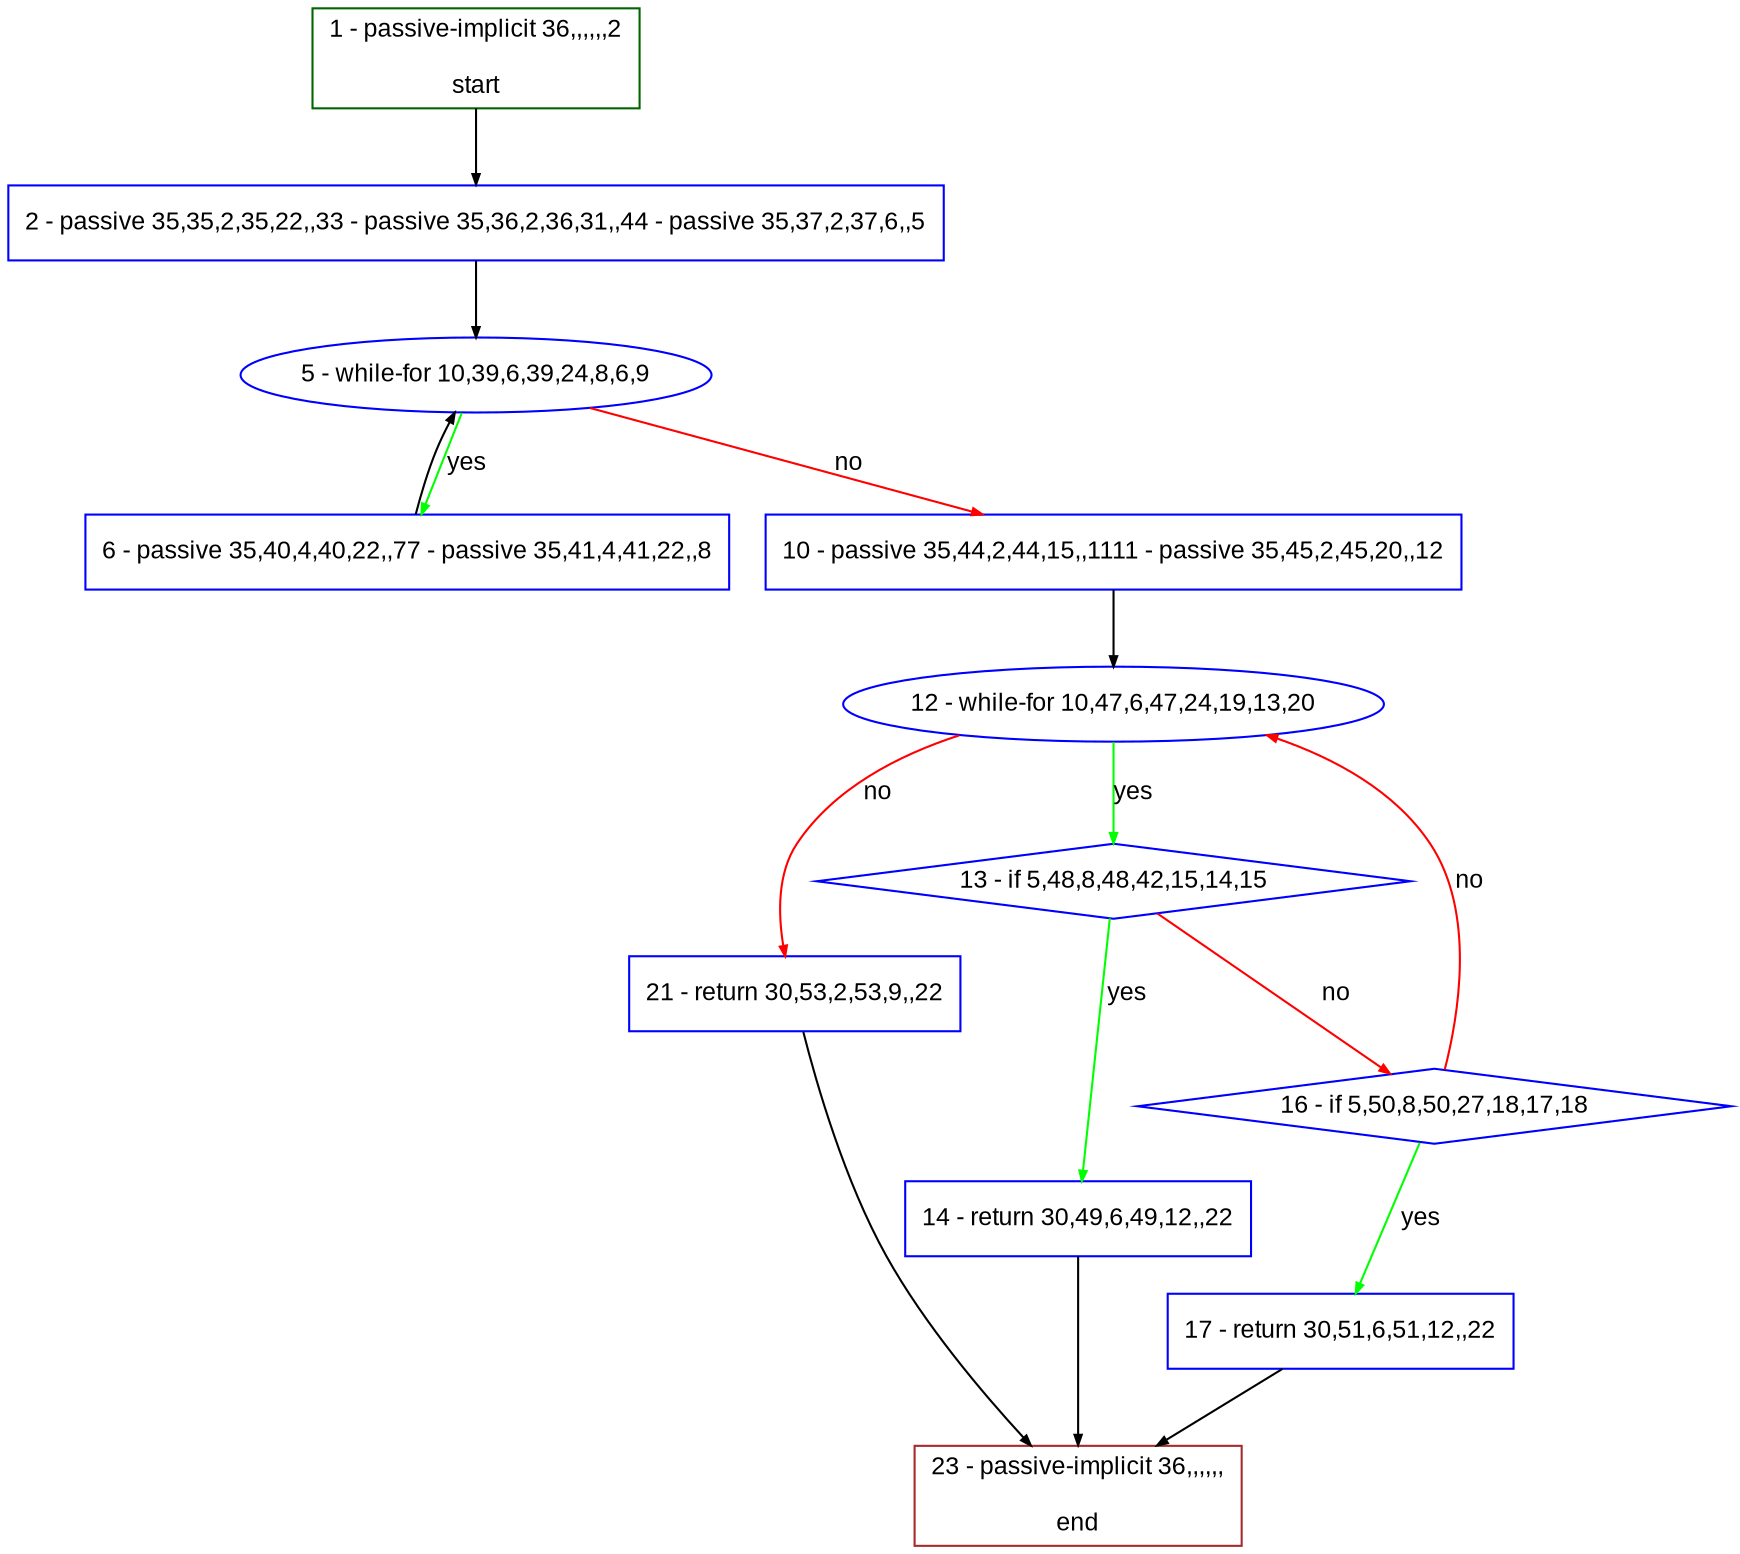 digraph "" {
  graph [bgcolor="white", fillcolor="#FFFFCC", pack="true", packmode="clust", fontname="Arial", label="", fontsize="12", compound="true", style="rounded,filled"];
  node [node_initialized="no", fillcolor="white", fontname="Arial", label="", color="grey", fontsize="12", fixedsize="false", compound="true", shape="rectangle", style="filled"];
  edge [arrowtail="none", lhead="", fontcolor="black", fontname="Arial", label="", color="black", fontsize="12", arrowhead="normal", arrowsize="0.5", compound="true", ltail="", dir="forward"];
  __N1 [fillcolor="#ffffff", label="2 - passive 35,35,2,35,22,,33 - passive 35,36,2,36,31,,44 - passive 35,37,2,37,6,,5", color="#0000ff", shape="box", style="filled"];
  __N2 [fillcolor="#ffffff", label="1 - passive-implicit 36,,,,,,2\n\nstart", color="#006400", shape="box", style="filled"];
  __N3 [fillcolor="#ffffff", label="5 - while-for 10,39,6,39,24,8,6,9", color="#0000ff", shape="oval", style="filled"];
  __N4 [fillcolor="#ffffff", label="6 - passive 35,40,4,40,22,,77 - passive 35,41,4,41,22,,8", color="#0000ff", shape="box", style="filled"];
  __N5 [fillcolor="#ffffff", label="10 - passive 35,44,2,44,15,,1111 - passive 35,45,2,45,20,,12", color="#0000ff", shape="box", style="filled"];
  __N6 [fillcolor="#ffffff", label="12 - while-for 10,47,6,47,24,19,13,20", color="#0000ff", shape="oval", style="filled"];
  __N7 [fillcolor="#ffffff", label="13 - if 5,48,8,48,42,15,14,15", color="#0000ff", shape="diamond", style="filled"];
  __N8 [fillcolor="#ffffff", label="21 - return 30,53,2,53,9,,22", color="#0000ff", shape="box", style="filled"];
  __N9 [fillcolor="#ffffff", label="14 - return 30,49,6,49,12,,22", color="#0000ff", shape="box", style="filled"];
  __N10 [fillcolor="#ffffff", label="16 - if 5,50,8,50,27,18,17,18", color="#0000ff", shape="diamond", style="filled"];
  __N11 [fillcolor="#ffffff", label="23 - passive-implicit 36,,,,,,\n\nend", color="#a52a2a", shape="box", style="filled"];
  __N12 [fillcolor="#ffffff", label="17 - return 30,51,6,51,12,,22", color="#0000ff", shape="box", style="filled"];
  __N2 -> __N1 [arrowtail="none", color="#000000", label="", arrowhead="normal", dir="forward"];
  __N1 -> __N3 [arrowtail="none", color="#000000", label="", arrowhead="normal", dir="forward"];
  __N3 -> __N4 [arrowtail="none", color="#00ff00", label="yes", arrowhead="normal", dir="forward"];
  __N4 -> __N3 [arrowtail="none", color="#000000", label="", arrowhead="normal", dir="forward"];
  __N3 -> __N5 [arrowtail="none", color="#ff0000", label="no", arrowhead="normal", dir="forward"];
  __N5 -> __N6 [arrowtail="none", color="#000000", label="", arrowhead="normal", dir="forward"];
  __N6 -> __N7 [arrowtail="none", color="#00ff00", label="yes", arrowhead="normal", dir="forward"];
  __N6 -> __N8 [arrowtail="none", color="#ff0000", label="no", arrowhead="normal", dir="forward"];
  __N7 -> __N9 [arrowtail="none", color="#00ff00", label="yes", arrowhead="normal", dir="forward"];
  __N7 -> __N10 [arrowtail="none", color="#ff0000", label="no", arrowhead="normal", dir="forward"];
  __N9 -> __N11 [arrowtail="none", color="#000000", label="", arrowhead="normal", dir="forward"];
  __N10 -> __N6 [arrowtail="none", color="#ff0000", label="no", arrowhead="normal", dir="forward"];
  __N10 -> __N12 [arrowtail="none", color="#00ff00", label="yes", arrowhead="normal", dir="forward"];
  __N12 -> __N11 [arrowtail="none", color="#000000", label="", arrowhead="normal", dir="forward"];
  __N8 -> __N11 [arrowtail="none", color="#000000", label="", arrowhead="normal", dir="forward"];
}
